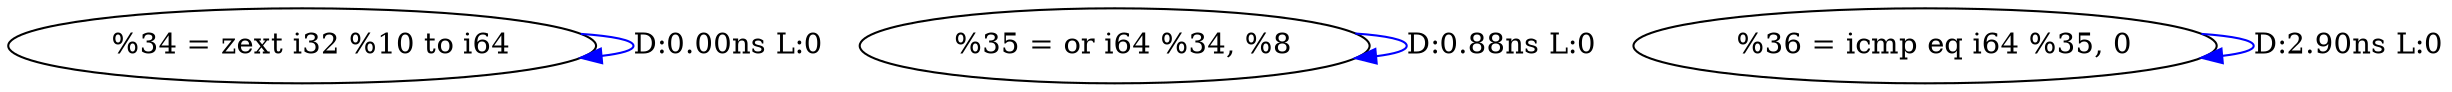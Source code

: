 digraph {
Node0x3743600[label="  %34 = zext i32 %10 to i64"];
Node0x3743600 -> Node0x3743600[label="D:0.00ns L:0",color=blue];
Node0x37436e0[label="  %35 = or i64 %34, %8"];
Node0x37436e0 -> Node0x37436e0[label="D:0.88ns L:0",color=blue];
Node0x37437f0[label="  %36 = icmp eq i64 %35, 0"];
Node0x37437f0 -> Node0x37437f0[label="D:2.90ns L:0",color=blue];
}
